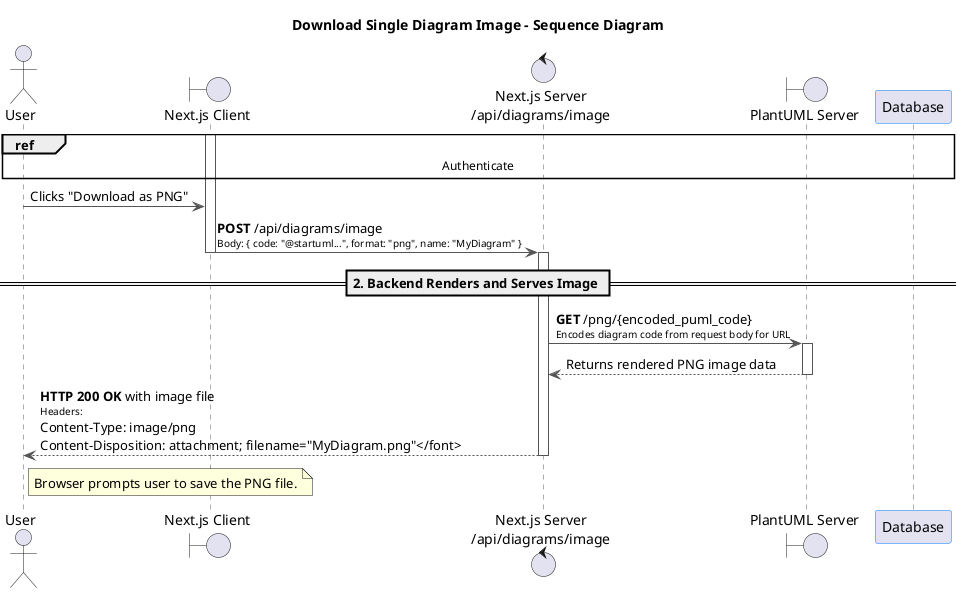 @startuml
title Download Single Diagram Image - Sequence Diagram

actor User
boundary "Next.js Client" as Client
control "Next.js Server\n/api/diagrams/image" as Server
boundary "PlantUML Server" as PlantUML

skinparam sequence {
    ArrowColor #555
    ActorBorderColor #555
    LifeLineBorderColor #555
    ParticipantBorderColor #007bff
    DatabaseBorderColor #d9534f
    ControlBorderColor #5cb85c
    BoundaryBorderColor #f0ad4e
}
ref over User, Database: Authenticate


activate Client
User -> Client: Clicks "Download as PNG"

Client -> Server: **POST** /api/diagrams/image\n<font size=10>Body: { code: "@startuml...", format: "png", name: "MyDiagram" }</font>
deactivate Client
activate Server

== 2. Backend Renders and Serves Image ==
Server -> PlantUML: **GET** /png/{encoded_puml_code}\n<font size=10>Encodes diagram code from request body for URL</font>
activate PlantUML
PlantUML --> Server: Returns rendered PNG image data
deactivate PlantUML

Server --> User: **HTTP 200 OK** with image file\n<font size=10>Headers:\nContent-Type: image/png\nContent-Disposition: attachment; filename="MyDiagram.png"</font>
deactivate Server

note right of User: Browser prompts user to save the PNG file.

@enduml